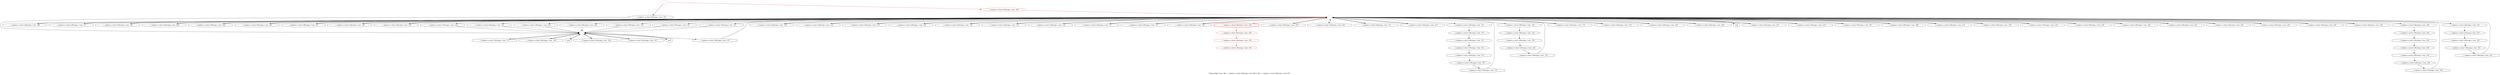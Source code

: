 digraph "Vulnerability from 'file ../../sphincs-a-sha2-128s/sign.c line 246 to file ../../sphincs-a-sha2-128s/sign.c line 235 '  "{
label="Vulnerability from  'file ../../sphincs-a-sha2-128s/sign.c line 246 to file ../../sphincs-a-sha2-128s/sign.c line 235 ' ";
node_496[shape=ellipse,style=dashed,label="", color=red]
node_545[shape=octagon,style=solid,label="../../sphincs-a-sha2-128s/sign.c Line  189"]
"node_496"->"node_545"
node_544[shape=octagon,style=solid,label="../../sphincs-a-sha2-128s/sign.c Line  177"]
"node_496"->"node_544"
node_546[shape=octagon,style=solid,label="../../sphincs-a-sha2-128s/sign.c Line  190"]
"node_496"->"node_546"
node_550[shape=octagon,style=solid,label="../../sphincs-a-sha2-128s/sign.c Line  200"]
"node_496"->"node_550"
node_551[shape=octagon,style=solid,label="../../sphincs-a-sha2-128s/sign.c Line  202"]
"node_496"->"node_551"
node_552[shape=octagon,style=solid,label="../../sphincs-a-sha2-128s/sign.c Line  202"]
"node_496"->"node_552"
node_547[shape=octagon,style=solid,label="../../sphincs-a-sha2-128s/sign.c Line  191"]
"node_496"->"node_547"
node_548[shape=octagon,style=solid,label="../../sphincs-a-sha2-128s/sign.c Line  195"]
"node_496"->"node_548"
node_549[shape=octagon,style=solid,label="../../sphincs-a-sha2-128s/sign.c Line  199"]
"node_496"->"node_549"
node_503[shape=octagon,style=solid,label="../../sphincs-a-sha2-128s/sign.c Line  142"]
"node_496"->"node_503"
node_504[shape=octagon,style=solid,label="../../sphincs-a-sha2-128s/sign.c Line  109"]
"node_496"->"node_504"
node_505[shape=octagon,style=solid,label="../../sphincs-a-sha2-128s/sign.c Line  110"]
"node_496"->"node_505"
node_506[shape=octagon,style=solid,label="../../sphincs-a-sha2-128s/sign.c Line  119"]
"node_496"->"node_506"
node_507[shape=octagon,style=solid,label="../../sphincs-a-sha2-128s/sign.c Line  120"]
"node_496"->"node_507"
node_508[shape=octagon,style=solid,label="../../sphincs-a-sha2-128s/sign.c Line  130"]
"node_496"->"node_508"
node_509[shape=octagon,style=solid,label="../../sphincs-a-sha2-128s/sign.c Line  133"]
"node_496"->"node_509"
node_510[shape=octagon,style=solid,label="../../sphincs-a-sha2-128s/sign.c Line  134"]
"node_496"->"node_510"
node_512[shape=octagon,style=solid,label="../../sphincs-a-sha2-128s/sign.c Line  137"]
"node_496"->"node_512"
node_513[shape=octagon,style=solid,label="../../sphincs-a-sha2-128s/sign.c Line  137"]
"node_496"->"node_513"
node_517[shape=octagon,style=solid,label="../../sphincs-a-sha2-128s/sign.c Line  141"]
"node_496"->"node_517"
node_518[shape=octagon,style=solid,label="../../sphincs-a-sha2-128s/sign.c Line  235"]
"node_496"->"node_518"
node_520[shape=doubleoctagon,style=solid,label="../../sphincs-a-sha2-128s/sign.c Line  235", color=red]
"node_496"->"node_520" [color=red]
node_521[shape=octagon,style=solid,label="../../sphincs-a-sha2-128s/sign.c Line  210"]
"node_496"->"node_521"
node_522[shape=octagon,style=solid,label="../../sphincs-a-sha2-128s/sign.c Line  210"]
"node_496"->"node_522"
node_523[shape=octagon,style=solid,label="../../sphincs-a-sha2-128s/sign.c Line  211"]
"node_496"->"node_523"
node_524[shape=octagon,style=solid,label="../../sphincs-a-sha2-128s/sign.c Line  213"]
"node_496"->"node_524"
node_525[shape=octagon,style=solid,label="../../sphincs-a-sha2-128s/sign.c Line  144"]
"node_496"->"node_525"
node_526[shape=octagon,style=solid,label="../../sphincs-a-sha2-128s/sign.c Line  144"]
"node_496"->"node_526"
node_527[shape=octagon,style=solid,label="../../sphincs-a-sha2-128s/sign.c Line  145"]
"node_496"->"node_527"
node_529[shape=octagon,style=solid,label="../../sphincs-a-sha2-128s/sign.c Line  147"]
"node_496"->"node_529"
node_530[shape=octagon,style=solid,label="../../sphincs-a-sha2-128s/sign.c Line  147"]
"node_496"->"node_530"
node_532[shape=octagon,style=solid,label="../../sphincs-a-sha2-128s/sign.c Line  151"]
"node_496"->"node_532"
node_539[shape=octagon,style=solid,label="../../sphincs-a-sha2-128s/sign.c Line  152"]
"node_496"->"node_539"
node_542[shape=octagon,style=solid,label="../../sphincs-a-sha2-128s/sign.c Line  175"]
"node_496"->"node_542"
node_543[shape=octagon,style=solid,label="../../sphincs-a-sha2-128s/sign.c Line  176"]
"node_496"->"node_543"
node_553[shape=octagon,style=solid,label="../../sphincs-a-sha2-128s/sign.c Line  202"]
"node_496"->"node_553"
node_554[shape=octagon,style=solid,label="../../sphincs-a-sha2-128s/sign.c Line  203"]
"node_496"->"node_554"
node_555[shape=octagon,style=solid,label="null"]
"node_496"->"node_555"
node_556[shape=octagon,style=solid,label="../../sphincs-a-sha2-128s/sign.c Line  227"]
"node_496"->"node_556"
node_557[shape=octagon,style=solid,label="../../sphincs-a-sha2-128s/sign.c Line  219"]
"node_496"->"node_557"
node_558[shape=octagon,style=solid,label="../../sphincs-a-sha2-128s/sign.c Line  207"]
"node_496"->"node_558"
node_559[shape=octagon,style=solid,label="../../sphincs-a-sha2-128s/sign.c Line  208"]
"node_496"->"node_559"
node_560[shape=octagon,style=solid,label="../../sphincs-a-sha2-128s/sign.c Line  213"]
"node_496"->"node_560"
node_561[shape=octagon,style=solid,label="../../sphincs-a-sha2-128s/sign.c Line  218"]
"node_496"->"node_561"
node_562[shape=octagon,style=solid,label="../../sphincs-a-sha2-128s/sign.c Line  218"]
"node_496"->"node_562"
node_563[shape=octagon,style=solid,label="../../sphincs-a-sha2-128s/sign.c Line  218"]
"node_496"->"node_563"
node_564[shape=octagon,style=solid,label="../../sphincs-a-sha2-128s/sign.c Line  222"]
"node_496"->"node_564"
node_565[shape=octagon,style=solid,label="../../sphincs-a-sha2-128s/sign.c Line  222"]
"node_496"->"node_565"
node_566[shape=octagon,style=solid,label="../../sphincs-a-sha2-128s/sign.c Line  222"]
"node_496"->"node_566"
node_567[shape=octagon,style=solid,label="../../sphincs-a-sha2-128s/sign.c Line  225"]
"node_496"->"node_567"
node_568[shape=octagon,style=solid,label="../../sphincs-a-sha2-128s/sign.c Line  225"]
"node_496"->"node_568"
node_569[shape=octagon,style=solid,label="../../sphincs-a-sha2-128s/sign.c Line  226"]
"node_496"->"node_569"
node_571[shape=octagon,style=solid,label="../../sphincs-a-sha2-128s/sign.c Line  230"]
"node_496"->"node_571"
node_578[shape=octagon,style=solid,label="../../sphincs-a-sha2-128s/sign.c Line  231"]
"node_496"->"node_578"
"node_545"->"node_496"
node_497[shape=ellipse,style=dashed,label=""]
node_511[shape=octagon,style=solid,label="../../sphincs-a-sha2-128s/sign.c Line  137"]
"node_497"->"node_511"
node_514[shape=octagon,style=solid,label="../../sphincs-a-sha2-128s/sign.c Line  138"]
"node_497"->"node_514"
node_515[shape=octagon,style=solid,label="null"]
"node_497"->"node_515"
node_516[shape=octagon,style=solid,label="../../sphincs-a-sha2-128s/sign.c Line  148"]
"node_497"->"node_516"
node_528[shape=octagon,style=solid,label="../../sphincs-a-sha2-128s/sign.c Line  147"]
"node_497"->"node_528"
node_541[shape=octagon,style=solid,label="../../sphincs-a-sha2-128s/sign.c Line  167"]
"node_497"->"node_541"
node_584[shape=octagon,style=solid,label="null"]
"node_497"->"node_584"
"node_544"->"node_496"
"node_546"->"node_496"
"node_550"->"node_496"
"node_551"->"node_496"
"node_552"->"node_496"
"node_547"->"node_496"
"node_548"->"node_496"
"node_549"->"node_496"
node_498[shape=octagon,style=solid,label="../../sphincs-a-sha2-128s/sign.c Line  100", color=red]
"node_498"->"node_496" [color=red]
node_499[shape=ellipse,style=dashed,label="", color=red]
"node_499"->"node_498" [color=red]
node_500[shape=octagon,style=solid,label="../../sphincs-a-sha2-128s/sign.c Line  101"]
"node_499"->"node_500"
"node_500"->"node_497"
node_501[shape=octagon,style=solid,label="../../sphincs-a-sha2-128s/sign.c Line  152"]
node_540[shape=ellipse,style=solid,label="../../sphincs-a-sha2-128s/sign.c Line  152"]
"node_501"->"node_540"
node_502[shape=octagon,style=solid,label="../../sphincs-a-sha2-128s/sign.c Line  152"]
"node_502"->"node_496"
"node_503"->"node_497"
"node_504"->"node_496"
"node_505"->"node_496"
"node_506"->"node_496"
"node_507"->"node_496"
"node_508"->"node_496"
"node_509"->"node_496"
"node_510"->"node_496"
"node_511"->"node_497"
"node_512"->"node_496"
"node_513"->"node_496"
"node_514"->"node_497"
"node_515"->"node_497"
"node_516"->"node_497"
"node_517"->"node_497"
"node_518"->"node_496"
node_519[shape=ellipse,style=solid,label="../../sphincs-a-sha2-128s/sign.c Line  235", color=red]
node_583[shape=octagon,style=solid,label="../../sphincs-a-sha2-128s/sign.c Line  235", color=red]
"node_519"->"node_583" [color=red]
"node_520"->"node_519" [color=red]
"node_521"->"node_496"
"node_522"->"node_496"
"node_523"->"node_496"
"node_524"->"node_496"
"node_525"->"node_497"
"node_526"->"node_497"
"node_527"->"node_497"
"node_528"->"node_497"
"node_529"->"node_497"
"node_530"->"node_497"
node_531[shape=ellipse,style=solid,label="../../sphincs-a-sha2-128s/sign.c Line  151"]
node_534[shape=octagon,style=solid,label="../../sphincs-a-sha2-128s/sign.c Line  151"]
"node_531"->"node_534"
"node_532"->"node_531"
node_533[shape=ellipse,style=solid,label="../../sphincs-a-sha2-128s/sign.c Line  151"]
node_536[shape=octagon,style=solid,label="../../sphincs-a-sha2-128s/sign.c Line  151"]
"node_533"->"node_536"
"node_534"->"node_533"
node_535[shape=ellipse,style=solid,label="../../sphincs-a-sha2-128s/sign.c Line  151"]
node_537[shape=octagon,style=solid,label="../../sphincs-a-sha2-128s/sign.c Line  151"]
"node_535"->"node_537"
"node_536"->"node_535"
"node_537"->"node_496"
node_538[shape=ellipse,style=solid,label="../../sphincs-a-sha2-128s/sign.c Line  152"]
"node_538"->"node_501"
"node_539"->"node_538"
"node_540"->"node_502"
"node_541"->"node_496"
"node_542"->"node_496"
"node_543"->"node_496"
"node_553"->"node_496"
"node_554"->"node_496"
"node_555"->"node_496"
"node_556"->"node_496"
"node_557"->"node_496"
"node_558"->"node_496"
"node_559"->"node_496"
"node_560"->"node_496"
"node_561"->"node_496"
"node_562"->"node_496"
"node_563"->"node_496"
"node_564"->"node_496"
"node_565"->"node_496"
"node_566"->"node_496"
"node_567"->"node_496"
"node_568"->"node_496"
"node_569"->"node_496"
node_570[shape=ellipse,style=solid,label="../../sphincs-a-sha2-128s/sign.c Line  230"]
node_573[shape=octagon,style=solid,label="../../sphincs-a-sha2-128s/sign.c Line  230"]
"node_570"->"node_573"
"node_571"->"node_570"
node_572[shape=ellipse,style=solid,label="../../sphincs-a-sha2-128s/sign.c Line  230"]
node_575[shape=octagon,style=solid,label="../../sphincs-a-sha2-128s/sign.c Line  230"]
"node_572"->"node_575"
"node_573"->"node_572"
node_574[shape=ellipse,style=solid,label="../../sphincs-a-sha2-128s/sign.c Line  230"]
node_576[shape=octagon,style=solid,label="../../sphincs-a-sha2-128s/sign.c Line  230"]
"node_574"->"node_576"
"node_575"->"node_574"
"node_576"->"node_496"
node_577[shape=ellipse,style=solid,label="../../sphincs-a-sha2-128s/sign.c Line  231"]
node_580[shape=octagon,style=solid,label="../../sphincs-a-sha2-128s/sign.c Line  231"]
"node_577"->"node_580"
"node_578"->"node_577"
node_579[shape=ellipse,style=solid,label="../../sphincs-a-sha2-128s/sign.c Line  231"]
node_581[shape=octagon,style=solid,label="../../sphincs-a-sha2-128s/sign.c Line  231"]
"node_579"->"node_581"
"node_580"->"node_579"
"node_581"->"node_496"
node_582[shape=ellipse,style=solid,label="../../sphincs-a-sha2-128s/sign.c Line  235", color=red]
"node_583"->"node_582" [color=red]
"node_584"->"node_497"
}

